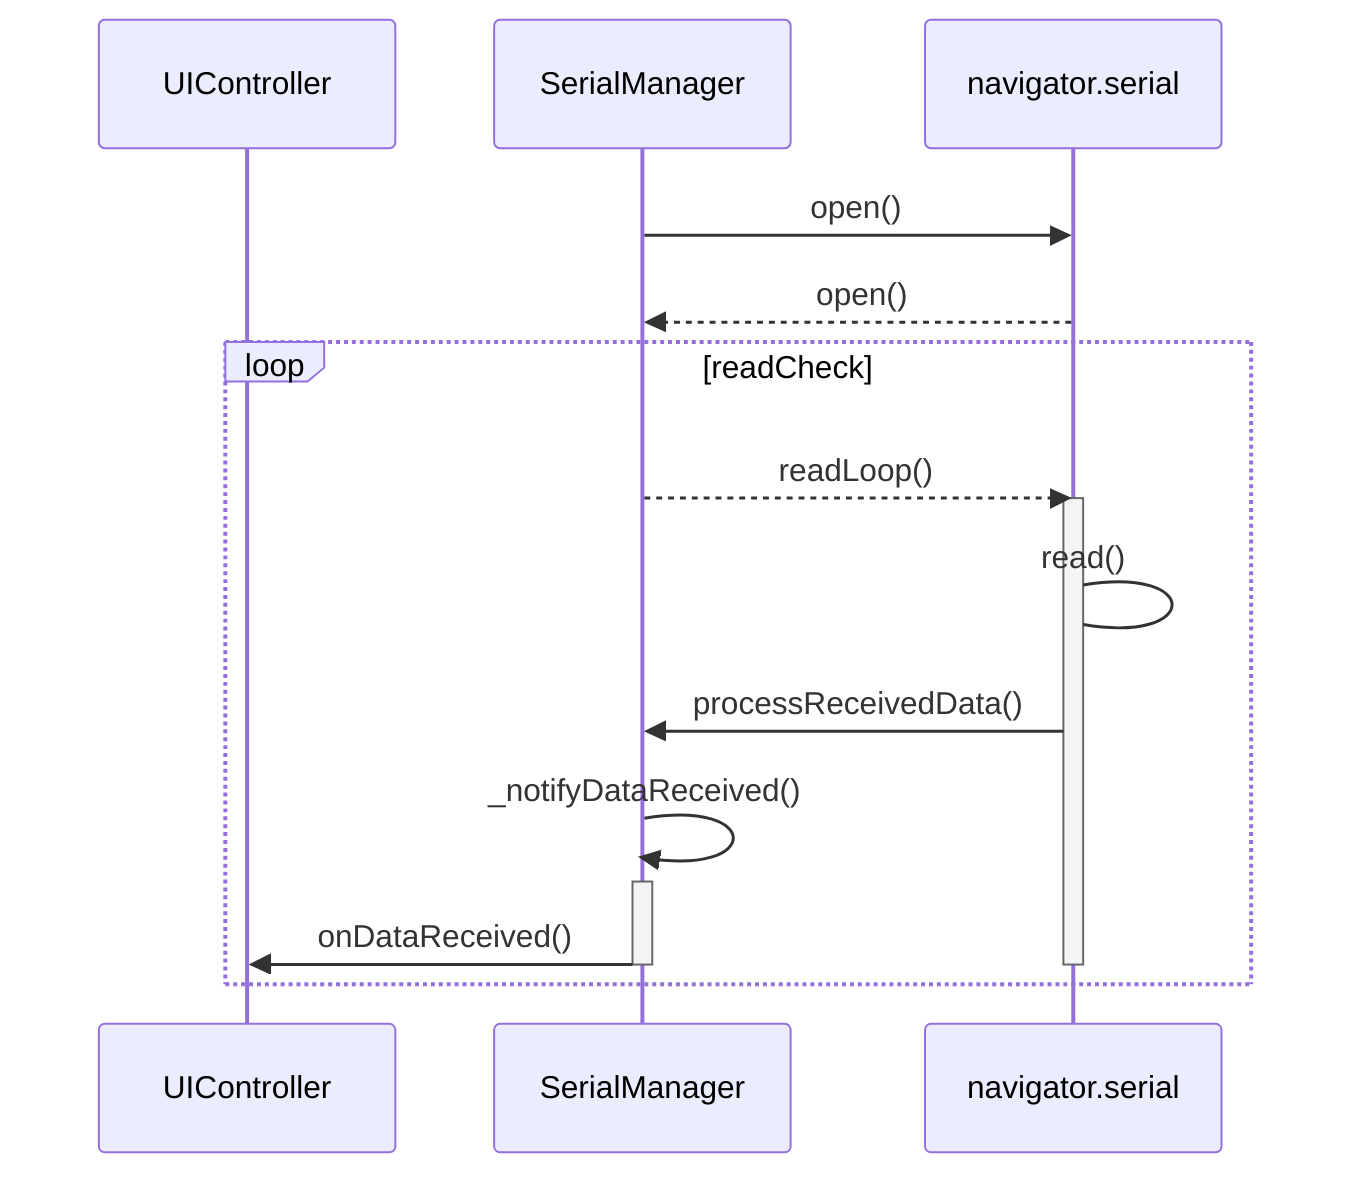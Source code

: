 sequenceDiagram
    participant UIController
    participant SerialManager
    participant navigator.serial

    SerialManager->>navigator.serial: open()
    navigator.serial-->>SerialManager: open()

    loop readCheck
    SerialManager-->>navigator.serial: readLoop()
    activate navigator.serial
    navigator.serial->navigator.serial: read()
    navigator.serial->>SerialManager: processReceivedData()
    SerialManager->>+SerialManager: _notifyDataReceived()
    SerialManager->>-UIController: onDataReceived()
    deactivate navigator.serial
    end